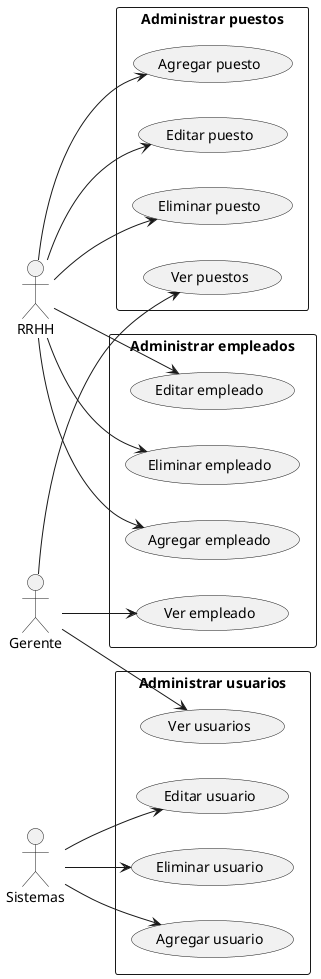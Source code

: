 @startuml usecase

left to right direction
actor RRHH
rectangle "Administrar empleados" {
  RRHH --> (Agregar empleado)
  RRHH --> (Editar empleado)
  RRHH --> (Eliminar empleado)
}

actor Sistemas
rectangle "Administrar usuarios" {
  Sistemas --> (Agregar usuario)
  Sistemas --> (Editar usuario)
  Sistemas --> (Eliminar usuario)
}

actor Gerente
rectangle "Administrar empleados" {
  Gerente --> (Ver empleado)
}

rectangle "Administrar puestos" {
  Gerente --> (Ver puestos)
}

rectangle "Administrar usuarios" {
  Gerente --> (Ver usuarios)
}

rectangle "Administrar puestos" {
  RRHH --> (Agregar puesto)
  RRHH --> (Editar puesto)
  RRHH --> (Eliminar puesto)
}

@enduml